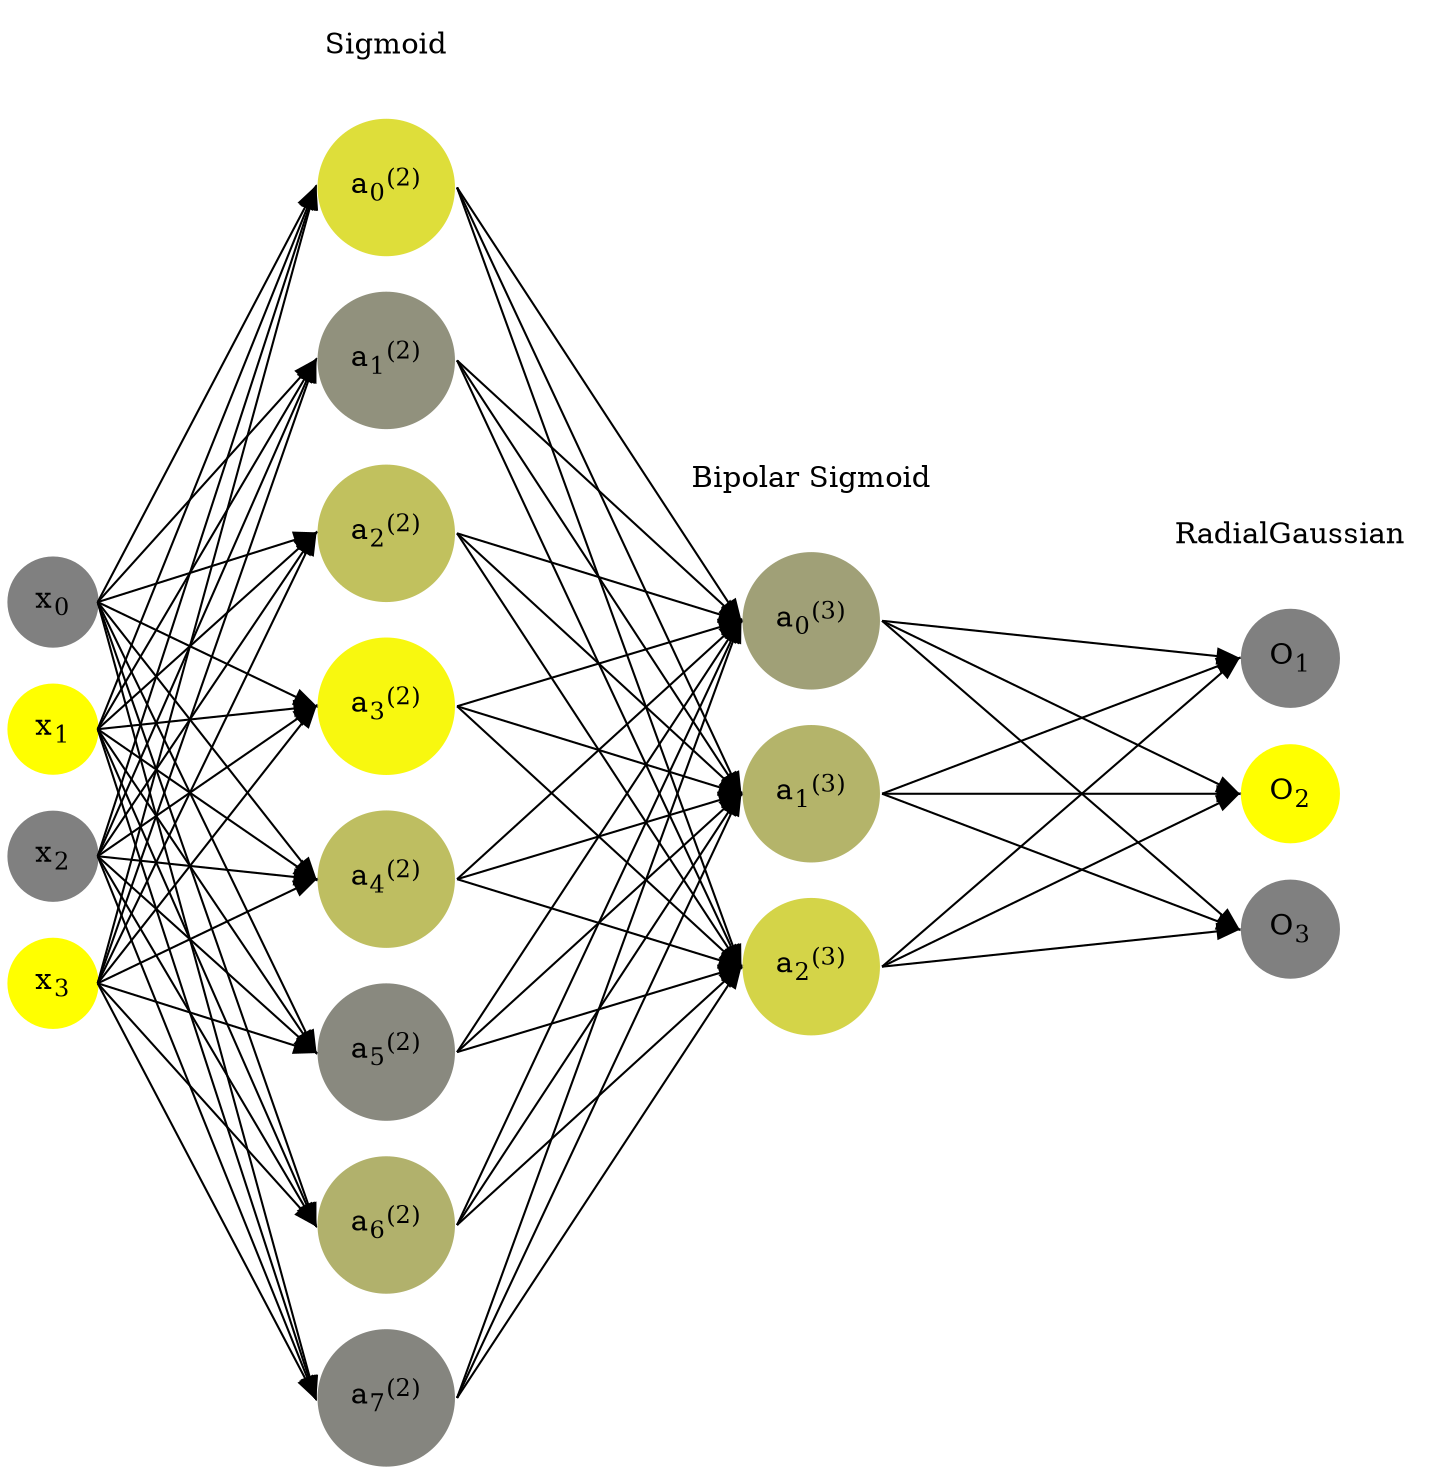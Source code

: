 digraph G {
	rankdir = LR;
	splines=false;
	edge[style=invis];
	ranksep= 1.4;
	{
	node [shape=circle, color="0.1667, 0.0, 0.5", style=filled, fillcolor="0.1667, 0.0, 0.5"];
	x0 [label=<x<sub>0</sub>>];
	}
	{
	node [shape=circle, color="0.1667, 1.0, 1.0", style=filled, fillcolor="0.1667, 1.0, 1.0"];
	x1 [label=<x<sub>1</sub>>];
	}
	{
	node [shape=circle, color="0.1667, 0.0, 0.5", style=filled, fillcolor="0.1667, 0.0, 0.5"];
	x2 [label=<x<sub>2</sub>>];
	}
	{
	node [shape=circle, color="0.1667, 1.0, 1.0", style=filled, fillcolor="0.1667, 1.0, 1.0"];
	x3 [label=<x<sub>3</sub>>];
	}
	{
	node [shape=circle, color="0.1667, 0.735792, 0.867896", style=filled, fillcolor="0.1667, 0.735792, 0.867896"];
	a02 [label=<a<sub>0</sub><sup>(2)</sup>>];
	}
	{
	node [shape=circle, color="0.1667, 0.139223, 0.569612", style=filled, fillcolor="0.1667, 0.139223, 0.569612"];
	a12 [label=<a<sub>1</sub><sup>(2)</sup>>];
	}
	{
	node [shape=circle, color="0.1667, 0.509560, 0.754780", style=filled, fillcolor="0.1667, 0.509560, 0.754780"];
	a22 [label=<a<sub>2</sub><sup>(2)</sup>>];
	}
	{
	node [shape=circle, color="0.1667, 0.939001, 0.969501", style=filled, fillcolor="0.1667, 0.939001, 0.969501"];
	a32 [label=<a<sub>3</sub><sup>(2)</sup>>];
	}
	{
	node [shape=circle, color="0.1667, 0.485661, 0.742831", style=filled, fillcolor="0.1667, 0.485661, 0.742831"];
	a42 [label=<a<sub>4</sub><sup>(2)</sup>>];
	}
	{
	node [shape=circle, color="0.1667, 0.071533, 0.535767", style=filled, fillcolor="0.1667, 0.071533, 0.535767"];
	a52 [label=<a<sub>5</sub><sup>(2)</sup>>];
	}
	{
	node [shape=circle, color="0.1667, 0.387725, 0.693863", style=filled, fillcolor="0.1667, 0.387725, 0.693863"];
	a62 [label=<a<sub>6</sub><sup>(2)</sup>>];
	}
	{
	node [shape=circle, color="0.1667, 0.042216, 0.521108", style=filled, fillcolor="0.1667, 0.042216, 0.521108"];
	a72 [label=<a<sub>7</sub><sup>(2)</sup>>];
	}
	{
	node [shape=circle, color="0.1667, 0.252648, 0.626324", style=filled, fillcolor="0.1667, 0.252648, 0.626324"];
	a03 [label=<a<sub>0</sub><sup>(3)</sup>>];
	}
	{
	node [shape=circle, color="0.1667, 0.409713, 0.704856", style=filled, fillcolor="0.1667, 0.409713, 0.704856"];
	a13 [label=<a<sub>1</sub><sup>(3)</sup>>];
	}
	{
	node [shape=circle, color="0.1667, 0.657147, 0.828573", style=filled, fillcolor="0.1667, 0.657147, 0.828573"];
	a23 [label=<a<sub>2</sub><sup>(3)</sup>>];
	}
	{
	node [shape=circle, color="0.1667, 0.0, 0.5", style=filled, fillcolor="0.1667, 0.0, 0.5"];
	O1 [label=<O<sub>1</sub>>];
	}
	{
	node [shape=circle, color="0.1667, 1.0, 1.0", style=filled, fillcolor="0.1667, 1.0, 1.0"];
	O2 [label=<O<sub>2</sub>>];
	}
	{
	node [shape=circle, color="0.1667, 0.0, 0.5", style=filled, fillcolor="0.1667, 0.0, 0.5"];
	O3 [label=<O<sub>3</sub>>];
	}
	{
	rank=same;
	x0->x1->x2->x3;
	}
	{
	rank=same;
	a02->a12->a22->a32->a42->a52->a62->a72;
	}
	{
	rank=same;
	a03->a13->a23;
	}
	{
	rank=same;
	O1->O2->O3;
	}
	l1 [shape=plaintext,label="Sigmoid"];
	l1->a02;
	{rank=same; l1;a02};
	l2 [shape=plaintext,label="Bipolar Sigmoid"];
	l2->a03;
	{rank=same; l2;a03};
	l3 [shape=plaintext,label="RadialGaussian"];
	l3->O1;
	{rank=same; l3;O1};
edge[style=solid, tailport=e, headport=w];
	{x0;x1;x2;x3} -> {a02;a12;a22;a32;a42;a52;a62;a72};
	{a02;a12;a22;a32;a42;a52;a62;a72} -> {a03;a13;a23};
	{a03;a13;a23} -> {O1,O2,O3};
}